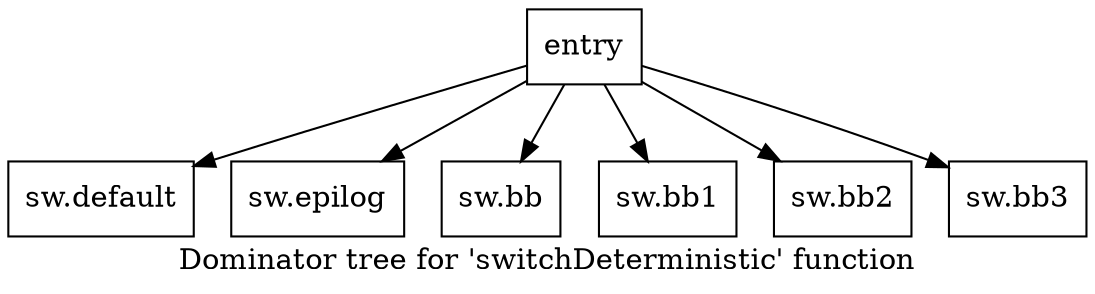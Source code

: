 digraph "Dominator tree for 'switchDeterministic' function" {
	label="Dominator tree for 'switchDeterministic' function";

	Node0x260f200 [shape=record,label="{entry}"];
	Node0x260f200 -> Node0x260f1c0;
	Node0x260f200 -> Node0x260f180;
	Node0x260f200 -> Node0x260f2e0;
	Node0x260f200 -> Node0x260f320;
	Node0x260f200 -> Node0x260f360;
	Node0x260f200 -> Node0x261a2f0;
	Node0x260f1c0 [shape=record,label="{sw.default}"];
	Node0x260f180 [shape=record,label="{sw.epilog}"];
	Node0x260f2e0 [shape=record,label="{sw.bb}"];
	Node0x260f320 [shape=record,label="{sw.bb1}"];
	Node0x260f360 [shape=record,label="{sw.bb2}"];
	Node0x261a2f0 [shape=record,label="{sw.bb3}"];
}
